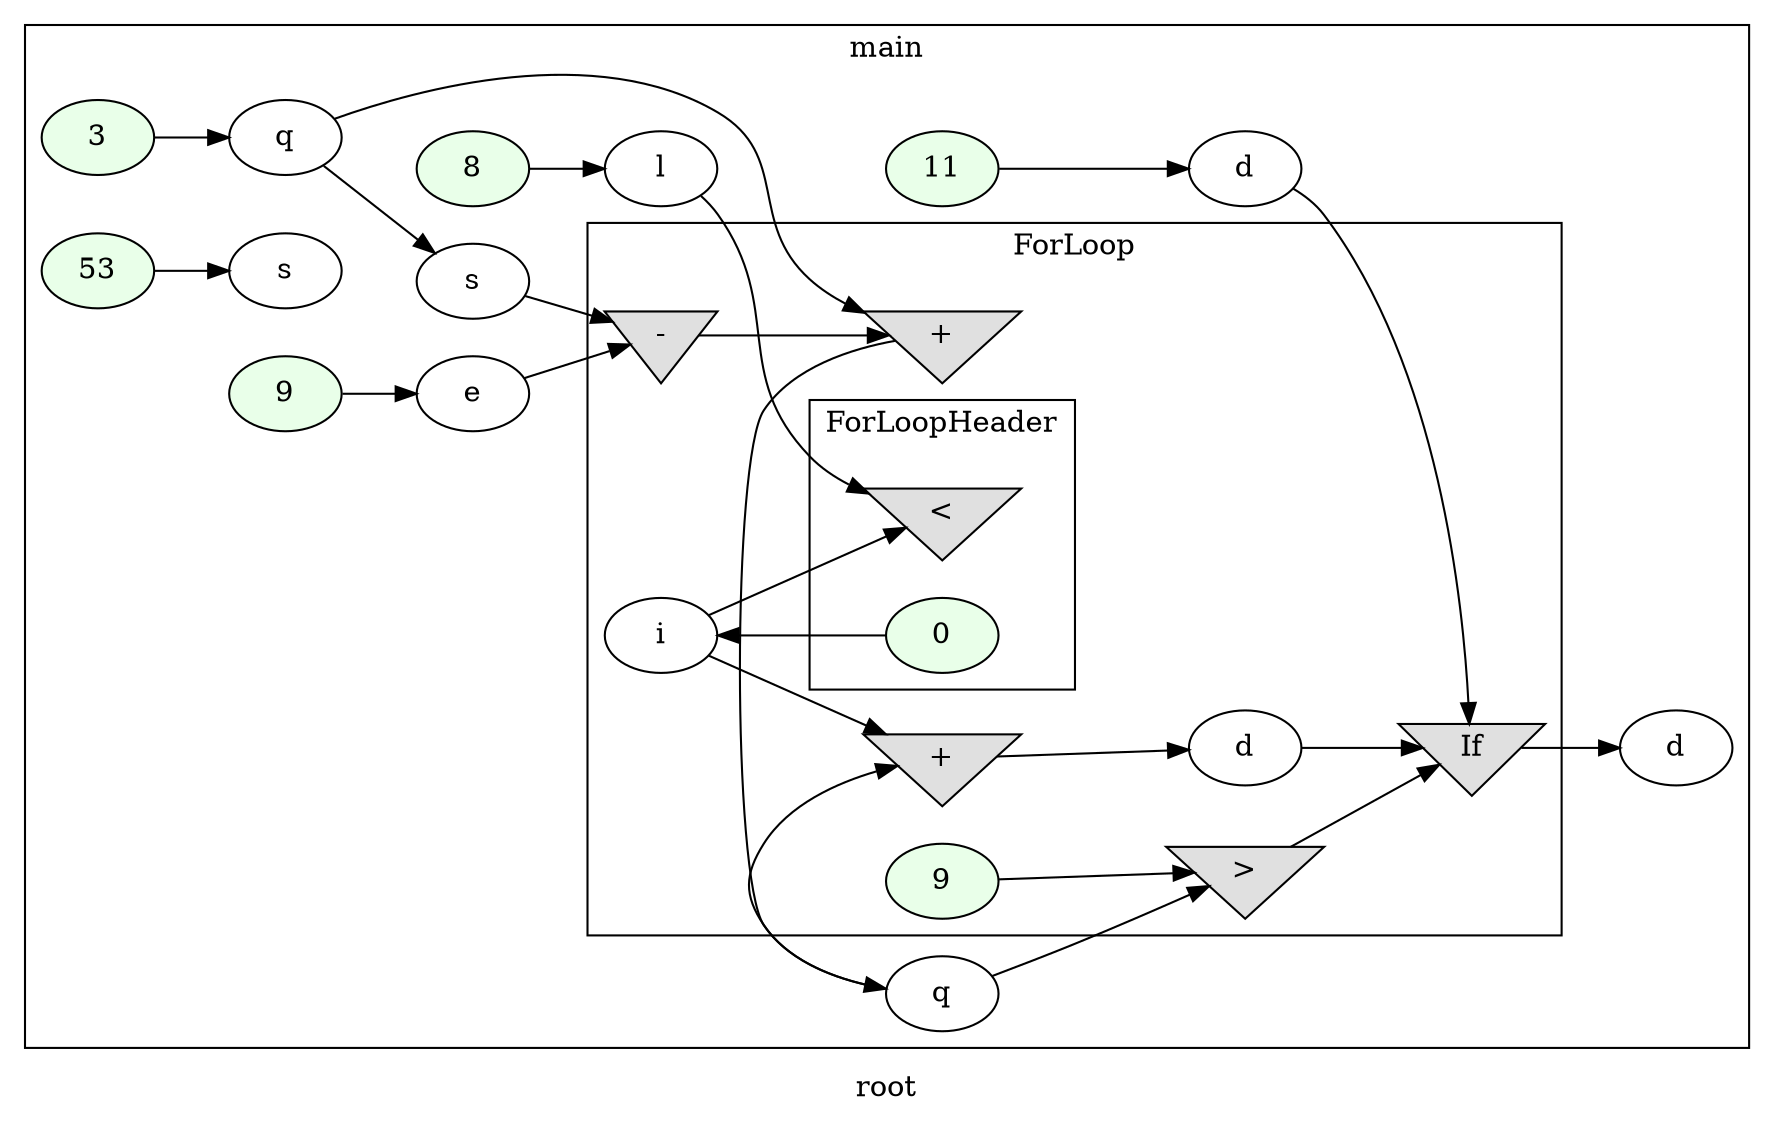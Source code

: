 digraph G
{
rankdir=LR;
label = "root";
subgraph cluster_1 {
label = "main";
parent = "G";
startinglines = "2_2";
	node_000001 [ label = "8", style=filled, fillcolor="#E9FFE9", startinglines=3 ]
	node_000002 [ label = "l", startingline=3 ]
	node_000003 [ label = "3", style=filled, fillcolor="#E9FFE9", startinglines=5 ]
	node_000004 [ label = "q", startingline=5 ]
	node_000005 [ label = "53", style=filled, fillcolor="#E9FFE9", startinglines=6 ]
	node_000006 [ label = "s", startingline=6 ]
	node_000007 [ label = "9", style=filled, fillcolor="#E9FFE9", startinglines=7 ]
	node_000008 [ label = "e", startingline=7 ]
	node_000009 [ label = "11", style=filled, fillcolor="#E9FFE9", startinglines=8 ]
	node_000010 [ label = "d", startingline=8 ]
	node_000033 [ label = "s", startingline=15 ]
	node_000034 [ label = "q", startingline=15 ]
	node_000035 [ label = "d", startingline=15 ]
subgraph cluster_2 {
label = "ForLoop";
parent = "cluster_1";
startinglines = "7_8_9";
	node_000019 [ label = "-", shape=invtriangle, style=filled, fillcolor="#E0E0E0", startinglines=12 ]
	node_000020 [ label = "+", shape=invtriangle, style=filled, fillcolor="#E0E0E0", startinglines=12 ]
	node_000022 [ label = "9", style=filled, fillcolor="#E9FFE9", startinglines=13 ]
	node_000023 [ label = ">", shape=invtriangle, style=filled, fillcolor="#E0E0E0", startinglines=13 ]
	node_000027 [ label = "+", shape=invtriangle, style=filled, fillcolor="#E0E0E0", startinglines=15 ]
	node_000012 [ label = "i", startingline=9 ]
	node_000030 [ label = "d", startingline=15 ]
	node_000031 [ label = "If", shape=invtriangle, style=filled, fillcolor="#E0E0E0", startinglines=15 ]
subgraph cluster_3 {
label = "ForLoopHeader";
parent = "cluster_2";
startinglines = "7_8_9";
	node_000011 [ label = "0", style=filled, fillcolor="#E9FFE9", startinglines=9 ]
	node_000014 [ label = "<", shape=invtriangle, style=filled, fillcolor="#E0E0E0", startinglines=9 ]
}
}
}
	node_000001 -> node_000002
	node_000002 -> node_000014
	node_000003 -> node_000004
	node_000004 -> node_000020
	node_000004 -> node_000033
	node_000005 -> node_000006
	node_000007 -> node_000008
	node_000008 -> node_000019
	node_000009 -> node_000010
	node_000010 -> node_000031
	node_000033 -> node_000019
	node_000034 -> node_000023
	node_000034 -> node_000027
	node_000019 -> node_000020
	node_000020 -> node_000034
	node_000022 -> node_000023
	node_000023 -> node_000031
	node_000027 -> node_000030
	node_000012 -> node_000014
	node_000012 -> node_000027
	node_000030 -> node_000031
	node_000031 -> node_000035
	node_000011 -> node_000012
}
